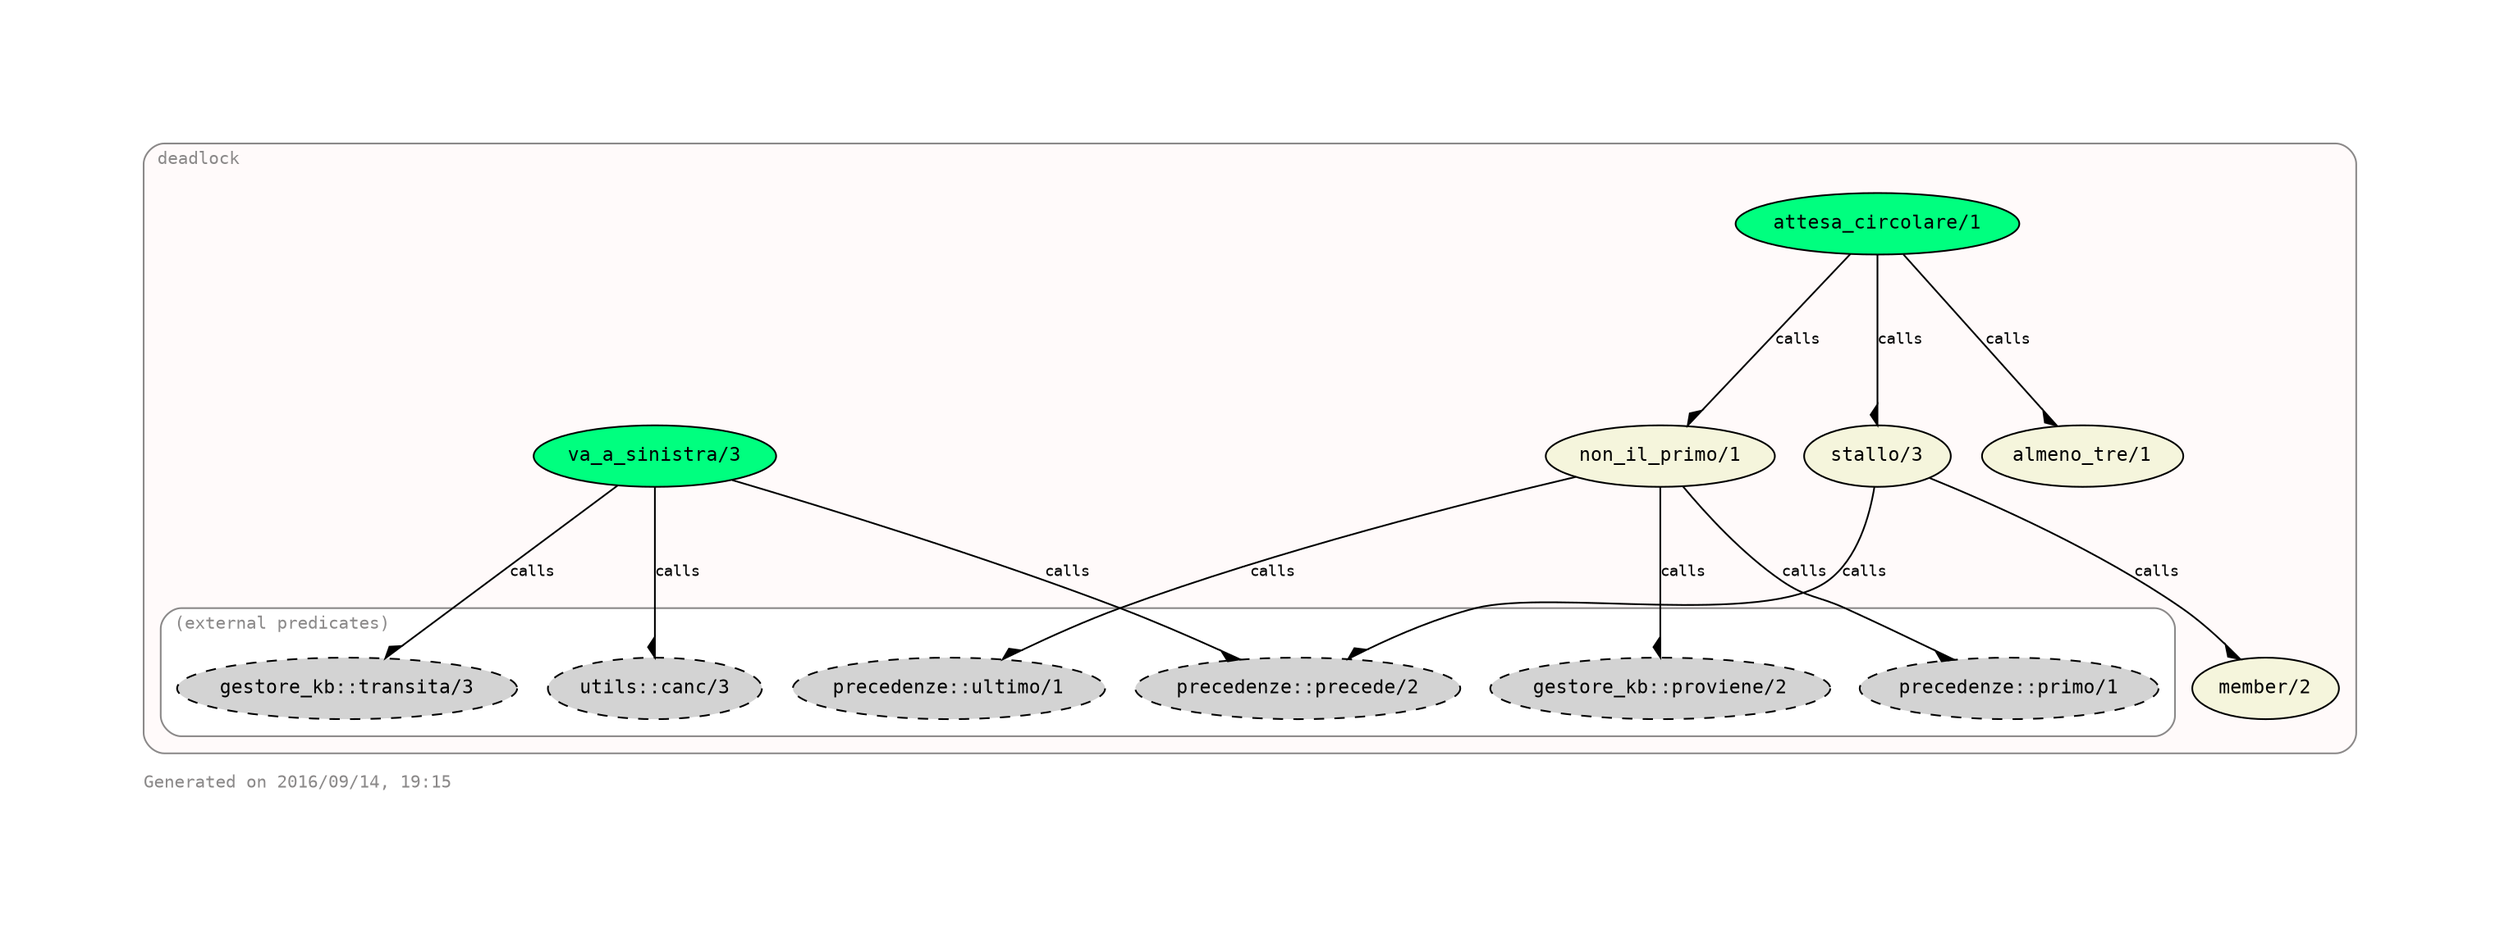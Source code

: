 digraph "deadlock_object" {
rankdir="TB"
ranksep="1.25"
compound="true"
splines="true"
pack="true"
clusterrank="local"
labeljust="l"
margin="1.0"
fontname="Courier"
fontsize="10"
fontcolor="snow4"
pencolor="snow4"
node [shape="ellipse",style="filled",fillcolor="white",fontname="Courier",fontsize="9"]
edge [fontname="Courier",fontsize="9"]
label="Generated on 2016/09/14, 19:15\l"

subgraph "cluster_deadlock_object" {
URL=""
tooltip="/home/giuseppe/IA/Progetto/code/deadlock.lgt"
bgcolor="snow"
style="rounded"
margin="10"
label="deadlock"
"attesa_circolare/1" [shape="ellipse",URL="deadlock_0.html#attesa_circolare/1",tooltip="deadlock_0.html#attesa_circolare/1",style="filled",fillcolor="springgreen",label=<<FONT POINT-SIZE="11"><![CDATA[attesa_circolare/1]]></FONT>>]
"va_a_sinistra/3" [shape="ellipse",URL="deadlock_0.html#va_a_sinistra/3",tooltip="deadlock_0.html#va_a_sinistra/3",style="filled",fillcolor="springgreen",label=<<FONT POINT-SIZE="11"><![CDATA[va_a_sinistra/3]]></FONT>>]
"attesa_circolare/1" [shape="ellipse",URL="deadlock_0.html#attesa_circolare/1",tooltip="deadlock_0.html#attesa_circolare/1",style="filled",fillcolor="springgreen",label=<<FONT POINT-SIZE="11"><![CDATA[attesa_circolare/1]]></FONT>>]
"va_a_sinistra/3" [shape="ellipse",URL="deadlock_0.html#va_a_sinistra/3",tooltip="deadlock_0.html#va_a_sinistra/3",style="filled",fillcolor="springgreen",label=<<FONT POINT-SIZE="11"><![CDATA[va_a_sinistra/3]]></FONT>>]
"non_il_primo/1" [shape="ellipse",style="filled",fillcolor="beige",label=<<FONT POINT-SIZE="11"><![CDATA[non_il_primo/1]]></FONT>>]
"stallo/3" [shape="ellipse",style="filled",fillcolor="beige",label=<<FONT POINT-SIZE="11"><![CDATA[stallo/3]]></FONT>>]
"almeno_tre/1" [shape="ellipse",style="filled",fillcolor="beige",label=<<FONT POINT-SIZE="11"><![CDATA[almeno_tre/1]]></FONT>>]
"member/2" [shape="ellipse",style="filled",fillcolor="beige",label=<<FONT POINT-SIZE="11"><![CDATA[member/2]]></FONT>>]
subgraph "cluster_other" {
URL=""
tooltip="(external predicates)"
bgcolor="white"
style="rounded"
margin="10"
label="(external predicates)"
"gestore_kb::proviene/2" [shape="ellipse",URL="gestore_kb_0.html#proviene/2",tooltip="gestore_kb_0.html#proviene/2",style="filled,dashed",fillcolor="lightgrey",label=<<FONT POINT-SIZE="11"><![CDATA[gestore_kb::proviene/2]]></FONT>>]
"precedenze::primo/1" [shape="ellipse",URL="precedenze_0.html#primo/1",tooltip="precedenze_0.html#primo/1",style="filled,dashed",fillcolor="lightgrey",label=<<FONT POINT-SIZE="11"><![CDATA[precedenze::primo/1]]></FONT>>]
"precedenze::ultimo/1" [shape="ellipse",URL="precedenze_0.html#ultimo/1",tooltip="precedenze_0.html#ultimo/1",style="filled,dashed",fillcolor="lightgrey",label=<<FONT POINT-SIZE="11"><![CDATA[precedenze::ultimo/1]]></FONT>>]
"precedenze::precede/2" [shape="ellipse",URL="precedenze_0.html#precede/2",tooltip="precedenze_0.html#precede/2",style="filled,dashed",fillcolor="lightgrey",label=<<FONT POINT-SIZE="11"><![CDATA[precedenze::precede/2]]></FONT>>]
"gestore_kb::transita/3" [shape="ellipse",URL="gestore_kb_0.html#transita/3",tooltip="gestore_kb_0.html#transita/3",style="filled,dashed",fillcolor="lightgrey",label=<<FONT POINT-SIZE="11"><![CDATA[gestore_kb::transita/3]]></FONT>>]
"utils::canc/3" [shape="ellipse",URL="utils_0.html#canc/3",tooltip="utils_0.html#canc/3",style="filled,dashed",fillcolor="lightgrey",label=<<FONT POINT-SIZE="11"><![CDATA[utils::canc/3]]></FONT>>]
}

"attesa_circolare/1" -> "non_il_primo/1" [arrowhead="rdiamond",tooltip="calls",label=<<![CDATA[calls]]><BR/>>]
"attesa_circolare/1" -> "almeno_tre/1" [arrowhead="rdiamond",tooltip="calls",label=<<![CDATA[calls]]><BR/>>]
"attesa_circolare/1" -> "stallo/3" [arrowhead="rdiamond",tooltip="calls",label=<<![CDATA[calls]]><BR/>>]
"stallo/3" -> "member/2" [arrowhead="rdiamond",tooltip="calls",label=<<![CDATA[calls]]><BR/>>]
"non_il_primo/1" -> "gestore_kb::proviene/2" [arrowhead="rdiamond",tooltip="calls",label=<<![CDATA[calls]]><BR/>>]
"non_il_primo/1" -> "precedenze::primo/1" [arrowhead="rdiamond",tooltip="calls",label=<<![CDATA[calls]]><BR/>>]
"non_il_primo/1" -> "precedenze::ultimo/1" [arrowhead="rdiamond",tooltip="calls",label=<<![CDATA[calls]]><BR/>>]
"stallo/3" -> "precedenze::precede/2" [arrowhead="rdiamond",tooltip="calls",label=<<![CDATA[calls]]><BR/>>]
"va_a_sinistra/3" -> "gestore_kb::transita/3" [arrowhead="rdiamond",tooltip="calls",label=<<![CDATA[calls]]><BR/>>]
"va_a_sinistra/3" -> "precedenze::precede/2" [arrowhead="rdiamond",tooltip="calls",label=<<![CDATA[calls]]><BR/>>]
"va_a_sinistra/3" -> "utils::canc/3" [arrowhead="rdiamond",tooltip="calls",label=<<![CDATA[calls]]><BR/>>]
}

}
